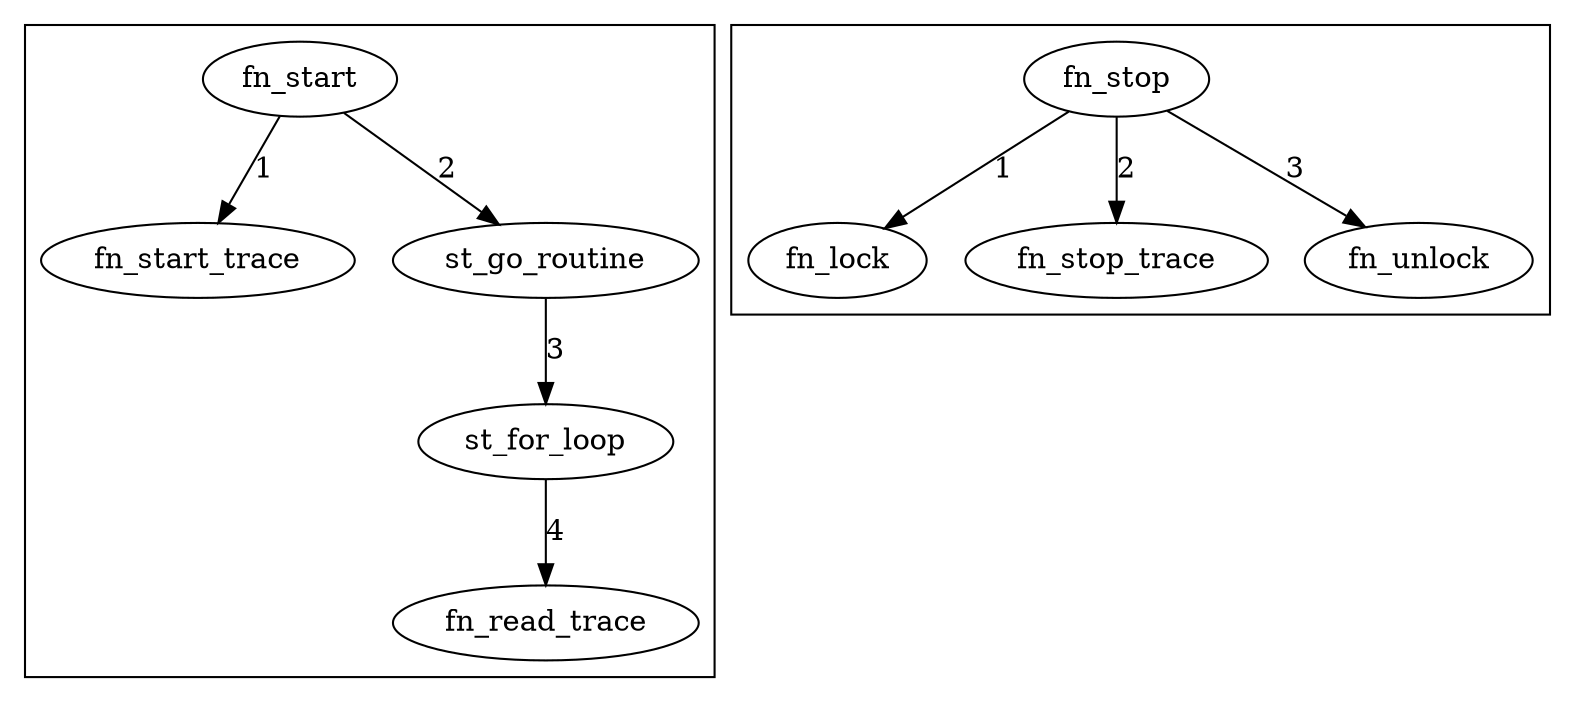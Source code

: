 digraph {
    subgraph cluster_start {
        edge [label=1]
        fn_start -> fn_start_trace
        edge [label=2]
        fn_start -> st_go_routine
        edge [label=3]
        st_go_routine -> st_for_loop
        edge [label=4]
        st_for_loop -> fn_read_trace       
    }
    
    subgraph cluster_stop {
        edge [label=1]
        fn_stop -> fn_lock
        edge [label=2]
        fn_stop -> fn_stop_trace
        edge [label=3]
        fn_stop -> fn_unlock
    }
}
